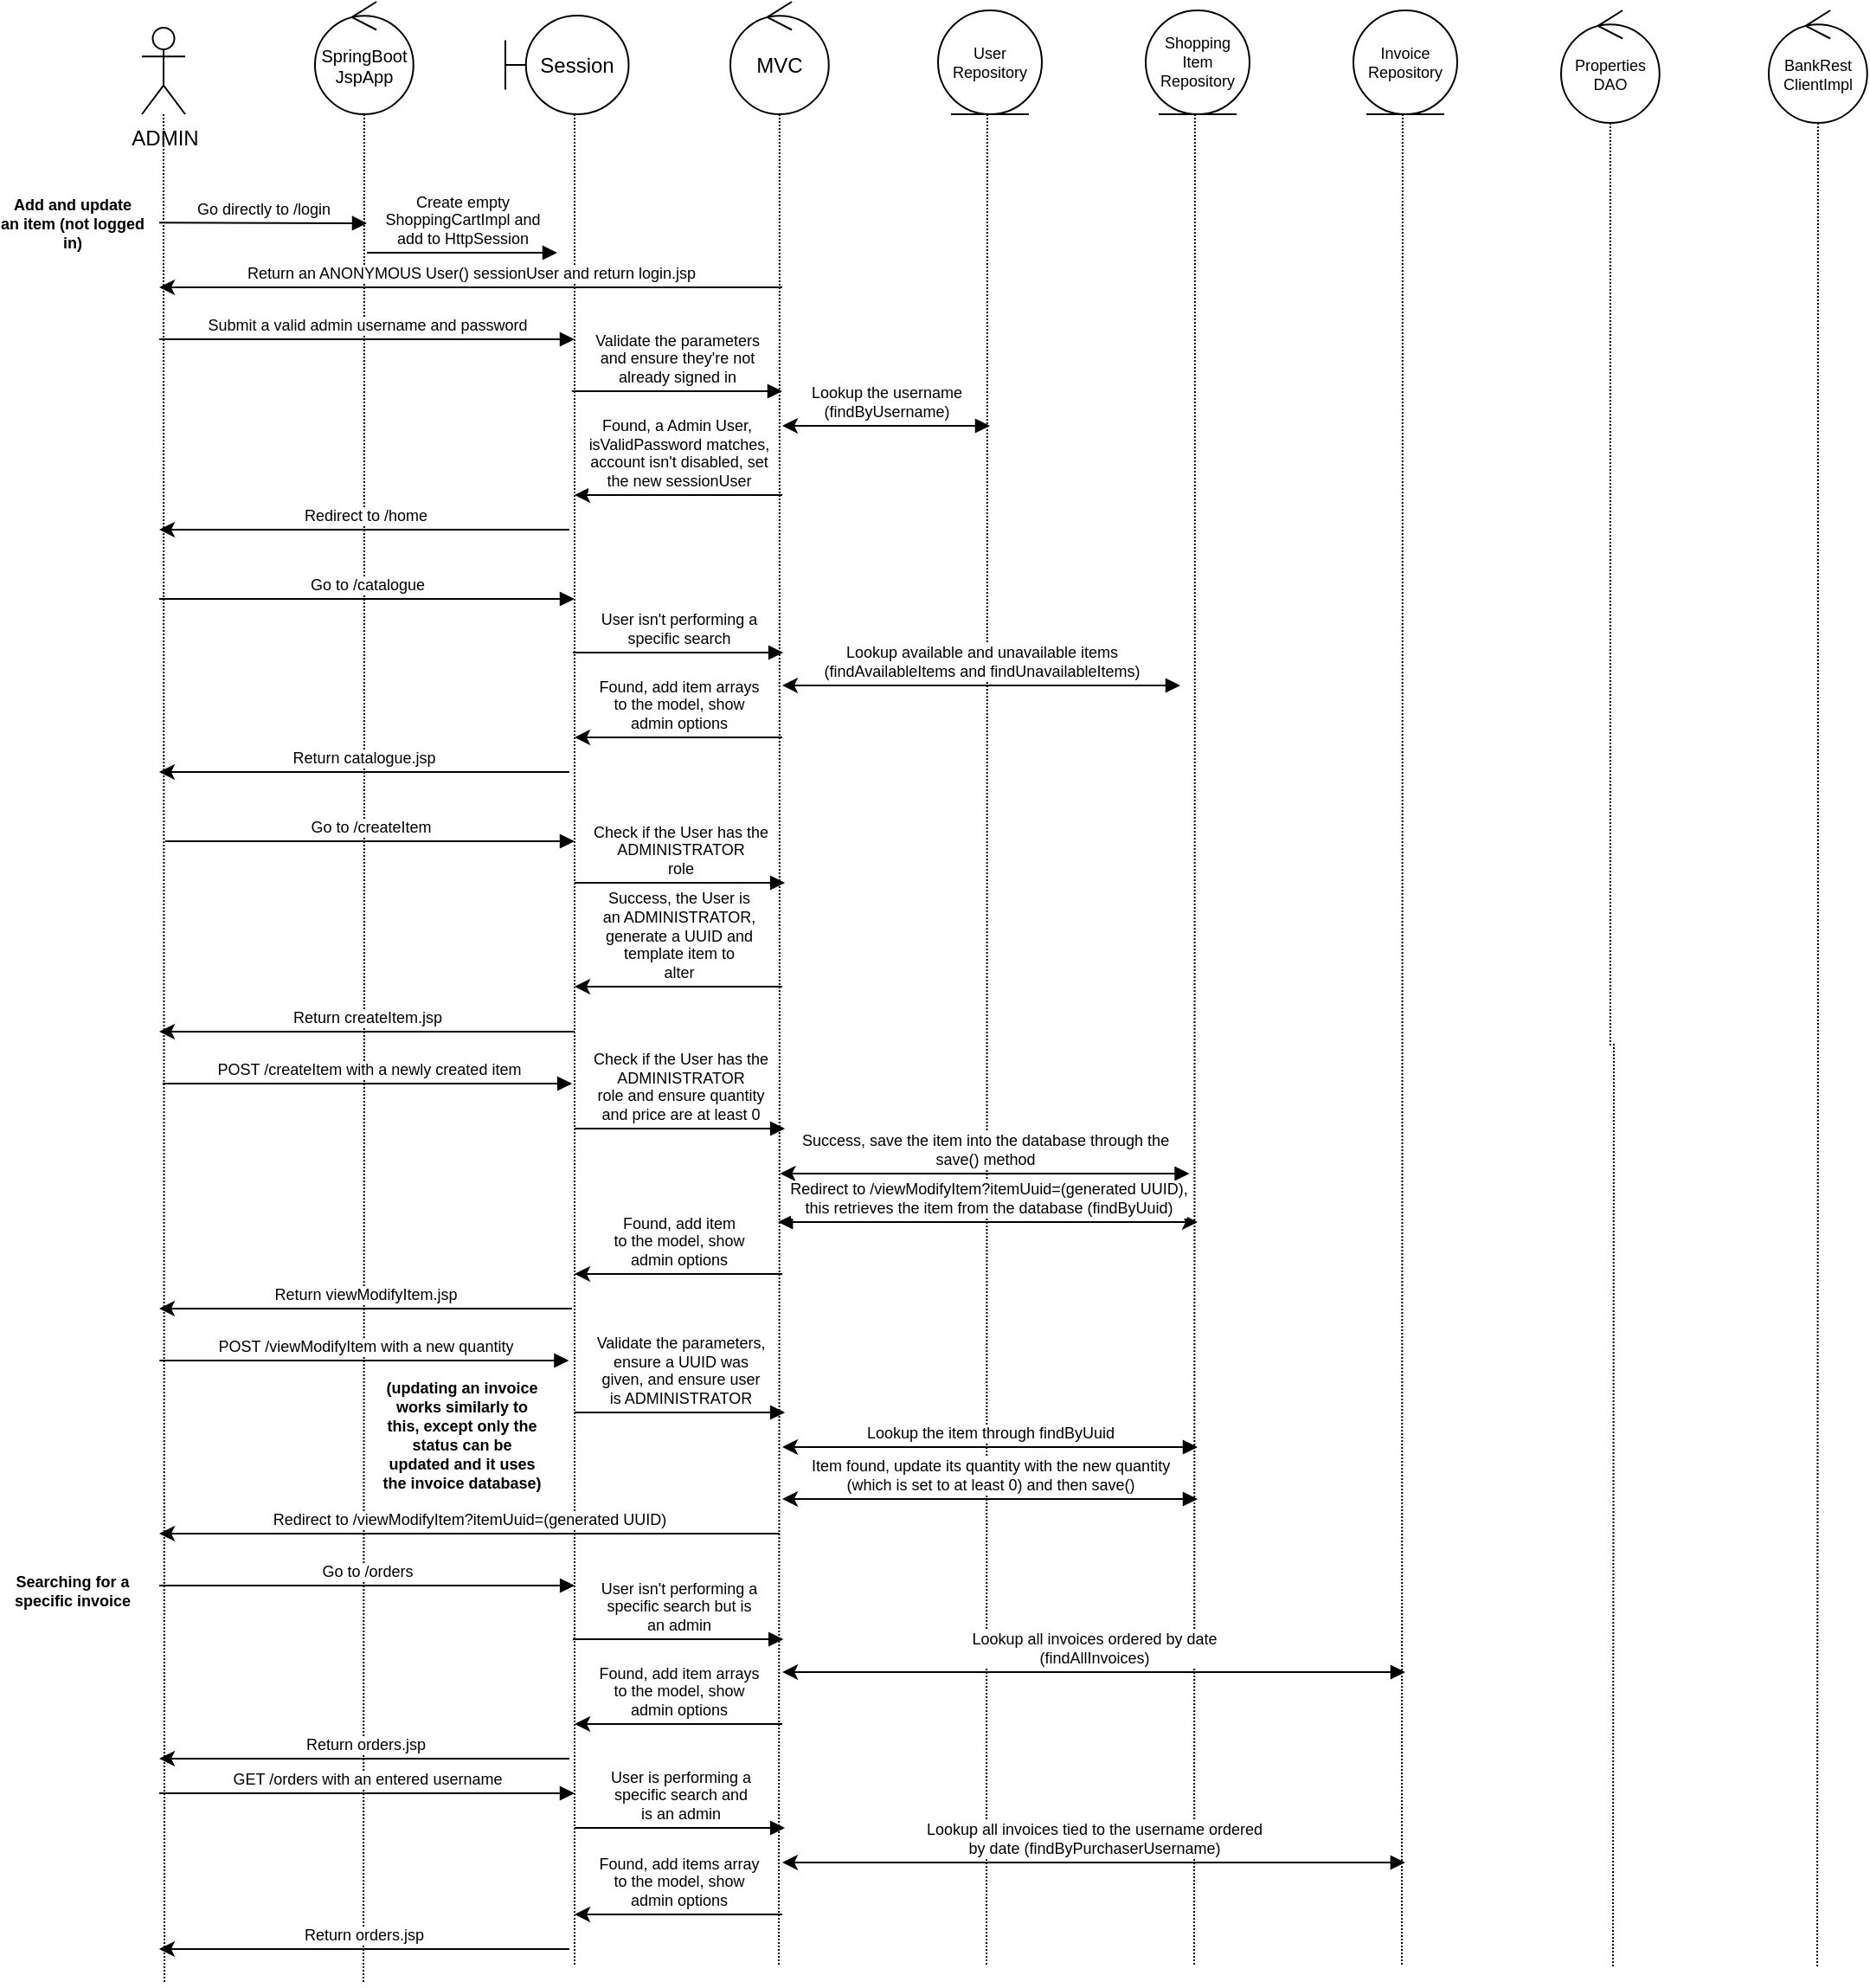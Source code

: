 <mxfile version="15.4.0" type="device"><diagram id="uPKC22LQkSR7L6LmUbK3" name="Page-1"><mxGraphModel dx="2048" dy="714" grid="1" gridSize="10" guides="1" tooltips="1" connect="1" arrows="1" fold="1" page="1" pageScale="1" pageWidth="827" pageHeight="1169" math="0" shadow="0"><root><mxCell id="0"/><mxCell id="1" parent="0"/><mxCell id="ylhWlEIOAUfmZ5ztLH5d-3" style="edgeStyle=orthogonalEdgeStyle;rounded=0;orthogonalLoop=1;jettySize=auto;html=1;endArrow=none;endFill=0;dashed=1;dashPattern=1 1;" edge="1" parent="1" source="ylhWlEIOAUfmZ5ztLH5d-4"><mxGeometry relative="1" as="geometry"><mxPoint x="83" y="1160" as="targetPoint"/><Array as="points"><mxPoint x="83" y="140"/><mxPoint x="83" y="140"/></Array></mxGeometry></mxCell><mxCell id="ylhWlEIOAUfmZ5ztLH5d-4" value="ADMIN" style="shape=umlActor;verticalLabelPosition=bottom;verticalAlign=top;html=1;outlineConnect=0;" vertex="1" parent="1"><mxGeometry x="70" y="30" width="25" height="50" as="geometry"/></mxCell><mxCell id="ylhWlEIOAUfmZ5ztLH5d-5" style="edgeStyle=orthogonalEdgeStyle;rounded=0;orthogonalLoop=1;jettySize=auto;html=1;dashed=1;dashPattern=1 1;fontSize=9;endArrow=none;endFill=0;" edge="1" parent="1" source="ylhWlEIOAUfmZ5ztLH5d-6"><mxGeometry relative="1" as="geometry"><mxPoint x="198" y="1160" as="targetPoint"/></mxGeometry></mxCell><mxCell id="ylhWlEIOAUfmZ5ztLH5d-6" value="SpringBoot&lt;br&gt;JspApp" style="ellipse;shape=umlControl;whiteSpace=wrap;html=1;fontSize=10;" vertex="1" parent="1"><mxGeometry x="170" y="15" width="56.88" height="65" as="geometry"/></mxCell><mxCell id="ylhWlEIOAUfmZ5ztLH5d-7" style="edgeStyle=orthogonalEdgeStyle;rounded=0;orthogonalLoop=1;jettySize=auto;html=1;dashed=1;dashPattern=1 1;fontSize=9;endArrow=none;endFill=0;" edge="1" parent="1" source="ylhWlEIOAUfmZ5ztLH5d-8"><mxGeometry relative="1" as="geometry"><mxPoint x="320" y="1150" as="targetPoint"/><Array as="points"><mxPoint x="320" y="220"/><mxPoint x="320" y="220"/></Array></mxGeometry></mxCell><mxCell id="ylhWlEIOAUfmZ5ztLH5d-8" value="Session" style="shape=umlBoundary;whiteSpace=wrap;html=1;" vertex="1" parent="1"><mxGeometry x="280" y="23" width="71.25" height="57" as="geometry"/></mxCell><mxCell id="ylhWlEIOAUfmZ5ztLH5d-9" style="edgeStyle=orthogonalEdgeStyle;rounded=0;orthogonalLoop=1;jettySize=auto;html=1;dashed=1;dashPattern=1 1;fontSize=9;endArrow=none;endFill=0;" edge="1" parent="1" source="ylhWlEIOAUfmZ5ztLH5d-10"><mxGeometry relative="1" as="geometry"><mxPoint x="438" y="1150" as="targetPoint"/></mxGeometry></mxCell><mxCell id="ylhWlEIOAUfmZ5ztLH5d-10" value="MVC" style="ellipse;shape=umlControl;whiteSpace=wrap;html=1;" vertex="1" parent="1"><mxGeometry x="410" y="15" width="56.88" height="65" as="geometry"/></mxCell><mxCell id="ylhWlEIOAUfmZ5ztLH5d-11" style="edgeStyle=orthogonalEdgeStyle;rounded=0;orthogonalLoop=1;jettySize=auto;html=1;dashed=1;dashPattern=1 1;fontSize=9;endArrow=none;endFill=0;" edge="1" parent="1"><mxGeometry relative="1" as="geometry"><mxPoint x="558" y="1150" as="targetPoint"/><mxPoint x="558.44" y="80" as="sourcePoint"/><Array as="points"><mxPoint x="558" y="360"/></Array></mxGeometry></mxCell><mxCell id="ylhWlEIOAUfmZ5ztLH5d-12" style="edgeStyle=orthogonalEdgeStyle;rounded=0;orthogonalLoop=1;jettySize=auto;html=1;dashed=1;dashPattern=1 1;fontSize=9;endArrow=none;endFill=0;" edge="1" parent="1"><mxGeometry relative="1" as="geometry"><mxPoint x="678" y="1150" as="targetPoint"/><mxPoint x="678.44" y="80" as="sourcePoint"/><Array as="points"><mxPoint x="678" y="360"/></Array></mxGeometry></mxCell><mxCell id="ylhWlEIOAUfmZ5ztLH5d-13" style="edgeStyle=orthogonalEdgeStyle;rounded=0;orthogonalLoop=1;jettySize=auto;html=1;dashed=1;dashPattern=1 1;fontSize=9;endArrow=none;endFill=0;" edge="1" parent="1" source="ylhWlEIOAUfmZ5ztLH5d-14"><mxGeometry relative="1" as="geometry"><mxPoint x="920" y="1150" as="targetPoint"/></mxGeometry></mxCell><mxCell id="ylhWlEIOAUfmZ5ztLH5d-14" value="Properties&lt;br&gt;DAO" style="ellipse;shape=umlControl;whiteSpace=wrap;html=1;fontSize=9;" vertex="1" parent="1"><mxGeometry x="890" y="20" width="56.88" height="65" as="geometry"/></mxCell><mxCell id="ylhWlEIOAUfmZ5ztLH5d-15" value="Add and update&#10;an item (not logged&#10;in)" style="text;align=center;fontStyle=1;verticalAlign=middle;spacingLeft=3;spacingRight=3;strokeColor=none;rotatable=0;points=[[0,0.5],[1,0.5]];portConstraint=eastwest;fontSize=9;" vertex="1" parent="1"><mxGeometry x="-10" y="130" width="80" height="26" as="geometry"/></mxCell><mxCell id="ylhWlEIOAUfmZ5ztLH5d-16" value="(updating an invoice&#10;works similarly to&#10;this, except only the&#10;status can be&#10;updated and it uses&#10;the invoice database)" style="text;align=center;fontStyle=1;verticalAlign=middle;spacingLeft=3;spacingRight=3;strokeColor=none;rotatable=0;points=[[0,0.5],[1,0.5]];portConstraint=eastwest;fontSize=9;" vertex="1" parent="1"><mxGeometry x="190" y="830" width="130" height="26" as="geometry"/></mxCell><mxCell id="ylhWlEIOAUfmZ5ztLH5d-17" value="Shopping&lt;br&gt;Item&lt;br&gt;Repository" style="ellipse;shape=umlEntity;whiteSpace=wrap;html=1;fontSize=9;" vertex="1" parent="1"><mxGeometry x="650" y="20" width="60" height="60" as="geometry"/></mxCell><mxCell id="ylhWlEIOAUfmZ5ztLH5d-18" value="User&lt;br&gt;Repository" style="ellipse;shape=umlEntity;whiteSpace=wrap;html=1;fontSize=9;" vertex="1" parent="1"><mxGeometry x="530" y="20" width="60" height="60" as="geometry"/></mxCell><mxCell id="ylhWlEIOAUfmZ5ztLH5d-19" style="edgeStyle=orthogonalEdgeStyle;rounded=0;orthogonalLoop=1;jettySize=auto;html=1;dashed=1;dashPattern=1 1;fontSize=9;endArrow=none;endFill=0;" edge="1" parent="1" source="ylhWlEIOAUfmZ5ztLH5d-20"><mxGeometry relative="1" as="geometry"><mxPoint x="1038" y="1150" as="targetPoint"/></mxGeometry></mxCell><mxCell id="ylhWlEIOAUfmZ5ztLH5d-20" value="BankRest&lt;br&gt;ClientImpl" style="ellipse;shape=umlControl;whiteSpace=wrap;html=1;fontSize=9;" vertex="1" parent="1"><mxGeometry x="1010" y="20" width="56.88" height="65" as="geometry"/></mxCell><mxCell id="ylhWlEIOAUfmZ5ztLH5d-21" value="Go directly to /login" style="html=1;verticalAlign=bottom;endArrow=block;rounded=0;fontSize=9;" edge="1" parent="1"><mxGeometry width="80" relative="1" as="geometry"><mxPoint x="80" y="142.66" as="sourcePoint"/><mxPoint x="200" y="143" as="targetPoint"/></mxGeometry></mxCell><mxCell id="ylhWlEIOAUfmZ5ztLH5d-22" value="Create empty&lt;br&gt;ShoppingCartImpl and&lt;br&gt;add to HttpSession" style="html=1;verticalAlign=bottom;endArrow=block;rounded=0;fontSize=9;" edge="1" parent="1"><mxGeometry width="80" relative="1" as="geometry"><mxPoint x="200" y="160" as="sourcePoint"/><mxPoint x="310" y="160" as="targetPoint"/></mxGeometry></mxCell><mxCell id="ylhWlEIOAUfmZ5ztLH5d-23" value="Return an ANONYMOUS User() sessionUser and return login.jsp" style="html=1;verticalAlign=bottom;endArrow=none;rounded=0;fontSize=9;startArrow=classic;startFill=1;endFill=0;" edge="1" parent="1"><mxGeometry width="80" relative="1" as="geometry"><mxPoint x="80" y="180" as="sourcePoint"/><mxPoint x="440" y="180" as="targetPoint"/></mxGeometry></mxCell><mxCell id="ylhWlEIOAUfmZ5ztLH5d-24" value="Submit a valid admin username and password" style="html=1;verticalAlign=bottom;endArrow=block;rounded=0;fontSize=9;" edge="1" parent="1"><mxGeometry width="80" relative="1" as="geometry"><mxPoint x="80" y="210" as="sourcePoint"/><mxPoint x="320" y="210" as="targetPoint"/></mxGeometry></mxCell><mxCell id="ylhWlEIOAUfmZ5ztLH5d-25" style="edgeStyle=orthogonalEdgeStyle;rounded=0;orthogonalLoop=1;jettySize=auto;html=1;dashed=1;dashPattern=1 1;fontSize=9;endArrow=none;endFill=0;" edge="1" parent="1"><mxGeometry relative="1" as="geometry"><mxPoint x="798" y="1150" as="targetPoint"/><mxPoint x="798.44" y="80" as="sourcePoint"/><Array as="points"><mxPoint x="798" y="360"/></Array></mxGeometry></mxCell><mxCell id="ylhWlEIOAUfmZ5ztLH5d-26" value="Invoice&lt;br&gt;Repository" style="ellipse;shape=umlEntity;whiteSpace=wrap;html=1;fontSize=9;" vertex="1" parent="1"><mxGeometry x="770" y="20" width="60" height="60" as="geometry"/></mxCell><mxCell id="ylhWlEIOAUfmZ5ztLH5d-27" value="Validate the parameters&lt;br&gt;and ensure they're not&lt;br&gt;already signed in" style="html=1;verticalAlign=bottom;endArrow=block;rounded=0;fontSize=9;" edge="1" parent="1"><mxGeometry width="80" relative="1" as="geometry"><mxPoint x="318.44" y="240" as="sourcePoint"/><mxPoint x="440" y="240" as="targetPoint"/><Array as="points"><mxPoint x="380" y="240"/></Array></mxGeometry></mxCell><mxCell id="ylhWlEIOAUfmZ5ztLH5d-28" value="Lookup the username&lt;br&gt;(findByUsername)" style="html=1;verticalAlign=bottom;endArrow=block;rounded=0;fontSize=9;startArrow=classic;startFill=1;" edge="1" parent="1"><mxGeometry width="80" relative="1" as="geometry"><mxPoint x="440" y="260" as="sourcePoint"/><mxPoint x="560" y="260" as="targetPoint"/><Array as="points"><mxPoint x="501.56" y="260"/></Array></mxGeometry></mxCell><mxCell id="ylhWlEIOAUfmZ5ztLH5d-29" value="Found, a Admin User,&amp;nbsp;&lt;br&gt;isValidPassword matches,&lt;br&gt;account isn't disabled, set&lt;br&gt;the new sessionUser" style="html=1;verticalAlign=bottom;endArrow=none;rounded=0;fontSize=9;startArrow=classic;startFill=1;endFill=0;" edge="1" parent="1"><mxGeometry width="80" relative="1" as="geometry"><mxPoint x="320" y="300" as="sourcePoint"/><mxPoint x="440" y="300" as="targetPoint"/><Array as="points"><mxPoint x="381.56" y="300"/></Array></mxGeometry></mxCell><mxCell id="ylhWlEIOAUfmZ5ztLH5d-30" value="Redirect to /home" style="html=1;verticalAlign=bottom;endArrow=none;rounded=0;fontSize=9;startArrow=classic;startFill=1;endFill=0;" edge="1" parent="1"><mxGeometry width="80" relative="1" as="geometry"><mxPoint x="80" y="320" as="sourcePoint"/><mxPoint x="317" y="320" as="targetPoint"/><Array as="points"><mxPoint x="258.56" y="320"/></Array></mxGeometry></mxCell><mxCell id="ylhWlEIOAUfmZ5ztLH5d-31" value="Go to /catalogue" style="html=1;verticalAlign=bottom;endArrow=block;rounded=0;fontSize=9;" edge="1" parent="1"><mxGeometry width="80" relative="1" as="geometry"><mxPoint x="80" y="360" as="sourcePoint"/><mxPoint x="320" y="360" as="targetPoint"/></mxGeometry></mxCell><mxCell id="ylhWlEIOAUfmZ5ztLH5d-32" value="User isn't performing a&lt;br&gt;specific search" style="html=1;verticalAlign=bottom;endArrow=block;rounded=0;fontSize=9;" edge="1" parent="1"><mxGeometry width="80" relative="1" as="geometry"><mxPoint x="319" y="391" as="sourcePoint"/><mxPoint x="440.56" y="391" as="targetPoint"/><Array as="points"><mxPoint x="380.56" y="391"/></Array></mxGeometry></mxCell><mxCell id="ylhWlEIOAUfmZ5ztLH5d-33" value="Lookup available and unavailable items&lt;br&gt;(findAvailableItems and findUnavailableItems)" style="html=1;verticalAlign=bottom;endArrow=block;rounded=0;fontSize=9;startArrow=classic;startFill=1;" edge="1" parent="1"><mxGeometry width="80" relative="1" as="geometry"><mxPoint x="440" y="410" as="sourcePoint"/><mxPoint x="670" y="410" as="targetPoint"/><Array as="points"><mxPoint x="501.56" y="410"/></Array></mxGeometry></mxCell><mxCell id="ylhWlEIOAUfmZ5ztLH5d-34" value="Found, add item arrays&lt;br&gt;to the model, show&lt;br&gt;admin options" style="html=1;verticalAlign=bottom;endArrow=none;rounded=0;fontSize=9;startArrow=classic;startFill=1;endFill=0;" edge="1" parent="1"><mxGeometry width="80" relative="1" as="geometry"><mxPoint x="320" y="440" as="sourcePoint"/><mxPoint x="440" y="440" as="targetPoint"/><Array as="points"><mxPoint x="381.56" y="440"/><mxPoint x="410" y="440"/></Array></mxGeometry></mxCell><mxCell id="ylhWlEIOAUfmZ5ztLH5d-35" value="Return catalogue.jsp" style="html=1;verticalAlign=bottom;endArrow=none;rounded=0;fontSize=9;startArrow=classic;startFill=1;endFill=0;" edge="1" parent="1"><mxGeometry width="80" relative="1" as="geometry"><mxPoint x="79.94" y="460" as="sourcePoint"/><mxPoint x="316.94" y="460" as="targetPoint"/><Array as="points"><mxPoint x="258.5" y="460"/></Array></mxGeometry></mxCell><mxCell id="ylhWlEIOAUfmZ5ztLH5d-36" value="Go to /createItem" style="html=1;verticalAlign=bottom;endArrow=block;rounded=0;fontSize=9;" edge="1" parent="1"><mxGeometry width="80" relative="1" as="geometry"><mxPoint x="83.44" y="500" as="sourcePoint"/><mxPoint x="320" y="500" as="targetPoint"/></mxGeometry></mxCell><mxCell id="ylhWlEIOAUfmZ5ztLH5d-37" value="Check if the User has the&lt;br&gt;ADMINISTRATOR&lt;br&gt;role" style="html=1;verticalAlign=bottom;endArrow=block;rounded=0;fontSize=9;" edge="1" parent="1"><mxGeometry width="80" relative="1" as="geometry"><mxPoint x="320" y="524" as="sourcePoint"/><mxPoint x="441.56" y="524" as="targetPoint"/><Array as="points"><mxPoint x="381.56" y="524"/></Array></mxGeometry></mxCell><mxCell id="ylhWlEIOAUfmZ5ztLH5d-57" value="Success, the User is&lt;br&gt;an ADMINISTRATOR,&lt;br&gt;generate a UUID and&lt;br&gt;template item to&lt;br&gt;alter" style="html=1;verticalAlign=bottom;endArrow=none;rounded=0;fontSize=9;startArrow=classic;startFill=1;endFill=0;" edge="1" parent="1"><mxGeometry width="80" relative="1" as="geometry"><mxPoint x="320" y="584" as="sourcePoint"/><mxPoint x="440" y="584" as="targetPoint"/><Array as="points"><mxPoint x="381.56" y="584"/><mxPoint x="410" y="584"/></Array></mxGeometry></mxCell><mxCell id="ylhWlEIOAUfmZ5ztLH5d-58" value="Return createItem.jsp" style="html=1;verticalAlign=bottom;endArrow=none;rounded=0;fontSize=9;startArrow=classic;startFill=1;endFill=0;" edge="1" parent="1"><mxGeometry width="80" relative="1" as="geometry"><mxPoint x="80" y="610" as="sourcePoint"/><mxPoint x="320" y="610" as="targetPoint"/><Array as="points"><mxPoint x="261.56" y="610"/><mxPoint x="290" y="610"/></Array></mxGeometry></mxCell><mxCell id="ylhWlEIOAUfmZ5ztLH5d-60" value="POST /createItem with a newly created item" style="html=1;verticalAlign=bottom;endArrow=block;rounded=0;fontSize=9;" edge="1" parent="1"><mxGeometry width="80" relative="1" as="geometry"><mxPoint x="82.0" y="640" as="sourcePoint"/><mxPoint x="318.56" y="640" as="targetPoint"/></mxGeometry></mxCell><mxCell id="ylhWlEIOAUfmZ5ztLH5d-61" value="Check if the User has the&lt;br&gt;ADMINISTRATOR&lt;br&gt;role and ensure quantity&lt;br&gt;and price are at least 0" style="html=1;verticalAlign=bottom;endArrow=block;rounded=0;fontSize=9;" edge="1" parent="1"><mxGeometry width="80" relative="1" as="geometry"><mxPoint x="320" y="666" as="sourcePoint"/><mxPoint x="441.56" y="666" as="targetPoint"/><Array as="points"><mxPoint x="381.56" y="666"/></Array></mxGeometry></mxCell><mxCell id="ylhWlEIOAUfmZ5ztLH5d-62" value="Success, save the item into the database through the&lt;br&gt;save() method" style="html=1;verticalAlign=bottom;endArrow=block;rounded=0;fontSize=9;startArrow=classic;startFill=1;" edge="1" parent="1"><mxGeometry width="80" relative="1" as="geometry"><mxPoint x="438.72" y="692" as="sourcePoint"/><mxPoint x="675.28" y="692" as="targetPoint"/></mxGeometry></mxCell><mxCell id="ylhWlEIOAUfmZ5ztLH5d-64" value="Redirect to&amp;nbsp;/viewModifyItem?itemUuid=(generated UUID),&lt;br&gt;this retrieves the item from the database (findByUuid)" style="html=1;verticalAlign=bottom;endArrow=block;rounded=0;fontSize=9;startArrow=classic;startFill=1;" edge="1" parent="1"><mxGeometry width="80" relative="1" as="geometry"><mxPoint x="680" y="720" as="sourcePoint"/><mxPoint x="437.56" y="720" as="targetPoint"/></mxGeometry></mxCell><mxCell id="ylhWlEIOAUfmZ5ztLH5d-66" value="Found, add item&lt;br&gt;to the model, show&lt;br&gt;admin options" style="html=1;verticalAlign=bottom;endArrow=none;rounded=0;fontSize=9;startArrow=classic;startFill=1;endFill=0;" edge="1" parent="1"><mxGeometry width="80" relative="1" as="geometry"><mxPoint x="320" y="750" as="sourcePoint"/><mxPoint x="440" y="750" as="targetPoint"/><Array as="points"><mxPoint x="381.56" y="750"/><mxPoint x="410" y="750"/></Array></mxGeometry></mxCell><mxCell id="ylhWlEIOAUfmZ5ztLH5d-67" value="Return viewModifyItem.jsp" style="html=1;verticalAlign=bottom;endArrow=none;rounded=0;fontSize=9;startArrow=classic;startFill=1;endFill=0;" edge="1" parent="1"><mxGeometry width="80" relative="1" as="geometry"><mxPoint x="80" y="770" as="sourcePoint"/><mxPoint x="318.44" y="770" as="targetPoint"/><Array as="points"><mxPoint x="260" y="770"/><mxPoint x="288.44" y="770"/></Array></mxGeometry></mxCell><mxCell id="ylhWlEIOAUfmZ5ztLH5d-68" value="POST /viewModifyItem with a new quantity" style="html=1;verticalAlign=bottom;endArrow=block;rounded=0;fontSize=9;" edge="1" parent="1"><mxGeometry width="80" relative="1" as="geometry"><mxPoint x="80.16" y="800" as="sourcePoint"/><mxPoint x="316.72" y="800" as="targetPoint"/></mxGeometry></mxCell><mxCell id="ylhWlEIOAUfmZ5ztLH5d-69" value="Validate the parameters,&lt;br&gt;ensure a UUID was&lt;br&gt;given, and ensure user&lt;br&gt;is ADMINISTRATOR" style="html=1;verticalAlign=bottom;endArrow=block;rounded=0;fontSize=9;" edge="1" parent="1"><mxGeometry width="80" relative="1" as="geometry"><mxPoint x="320.0" y="830" as="sourcePoint"/><mxPoint x="441.56" y="830" as="targetPoint"/><Array as="points"><mxPoint x="381.56" y="830"/></Array></mxGeometry></mxCell><mxCell id="ylhWlEIOAUfmZ5ztLH5d-70" value="Lookup the item through findByUuid" style="html=1;verticalAlign=bottom;endArrow=block;rounded=0;fontSize=9;startArrow=classic;startFill=1;" edge="1" parent="1"><mxGeometry width="80" relative="1" as="geometry"><mxPoint x="440" y="850" as="sourcePoint"/><mxPoint x="680" y="850" as="targetPoint"/><Array as="points"><mxPoint x="501.56" y="850"/></Array></mxGeometry></mxCell><mxCell id="ylhWlEIOAUfmZ5ztLH5d-71" value="Item found, update its quantity with the new quantity&lt;br&gt;(which is set to at least 0) and then save()" style="html=1;verticalAlign=bottom;endArrow=block;rounded=0;fontSize=9;startArrow=classic;startFill=1;" edge="1" parent="1"><mxGeometry width="80" relative="1" as="geometry"><mxPoint x="440" y="880" as="sourcePoint"/><mxPoint x="680" y="880" as="targetPoint"/><Array as="points"><mxPoint x="501.56" y="880"/></Array></mxGeometry></mxCell><mxCell id="ylhWlEIOAUfmZ5ztLH5d-72" value="Redirect to /viewModifyItem?itemUuid=(generated UUID)" style="html=1;verticalAlign=bottom;endArrow=none;rounded=0;fontSize=9;startArrow=classic;startFill=1;endFill=0;" edge="1" parent="1"><mxGeometry width="80" relative="1" as="geometry"><mxPoint x="80" y="900" as="sourcePoint"/><mxPoint x="438.44" y="900" as="targetPoint"/><Array as="points"><mxPoint x="380" y="900"/><mxPoint x="408.44" y="900"/></Array></mxGeometry></mxCell><mxCell id="ylhWlEIOAUfmZ5ztLH5d-73" value="Searching for a&#10;specific invoice" style="text;align=center;fontStyle=1;verticalAlign=middle;spacingLeft=3;spacingRight=3;strokeColor=none;rotatable=0;points=[[0,0.5],[1,0.5]];portConstraint=eastwest;fontSize=9;" vertex="1" parent="1"><mxGeometry x="-10" y="920" width="80" height="26" as="geometry"/></mxCell><mxCell id="ylhWlEIOAUfmZ5ztLH5d-75" value="Go to /orders" style="html=1;verticalAlign=bottom;endArrow=block;rounded=0;fontSize=9;" edge="1" parent="1"><mxGeometry width="80" relative="1" as="geometry"><mxPoint x="80.06" y="930.0" as="sourcePoint"/><mxPoint x="320.06" y="930.0" as="targetPoint"/></mxGeometry></mxCell><mxCell id="ylhWlEIOAUfmZ5ztLH5d-76" value="User isn't performing a&lt;br&gt;specific search but is&lt;br&gt;an admin" style="html=1;verticalAlign=bottom;endArrow=block;rounded=0;fontSize=9;" edge="1" parent="1"><mxGeometry width="80" relative="1" as="geometry"><mxPoint x="319.06" y="961.0" as="sourcePoint"/><mxPoint x="440.62" y="961.0" as="targetPoint"/><Array as="points"><mxPoint x="380.62" y="961"/></Array></mxGeometry></mxCell><mxCell id="ylhWlEIOAUfmZ5ztLH5d-77" value="Lookup all invoices ordered by date&lt;br&gt;(findAllInvoices)" style="html=1;verticalAlign=bottom;endArrow=block;rounded=0;fontSize=9;startArrow=classic;startFill=1;" edge="1" parent="1"><mxGeometry width="80" relative="1" as="geometry"><mxPoint x="440.06" y="980.0" as="sourcePoint"/><mxPoint x="800" y="980" as="targetPoint"/><Array as="points"><mxPoint x="501.62" y="980"/></Array></mxGeometry></mxCell><mxCell id="ylhWlEIOAUfmZ5ztLH5d-78" value="Found, add item arrays&lt;br&gt;to the model, show&lt;br&gt;admin options" style="html=1;verticalAlign=bottom;endArrow=none;rounded=0;fontSize=9;startArrow=classic;startFill=1;endFill=0;" edge="1" parent="1"><mxGeometry width="80" relative="1" as="geometry"><mxPoint x="320.06" y="1010.0" as="sourcePoint"/><mxPoint x="440.06" y="1010.0" as="targetPoint"/><Array as="points"><mxPoint x="381.62" y="1010"/><mxPoint x="410.06" y="1010"/></Array></mxGeometry></mxCell><mxCell id="ylhWlEIOAUfmZ5ztLH5d-79" value="Return orders.jsp" style="html=1;verticalAlign=bottom;endArrow=none;rounded=0;fontSize=9;startArrow=classic;startFill=1;endFill=0;" edge="1" parent="1"><mxGeometry width="80" relative="1" as="geometry"><mxPoint x="80.0" y="1030" as="sourcePoint"/><mxPoint x="317.0" y="1030" as="targetPoint"/><Array as="points"><mxPoint x="258.56" y="1030"/></Array></mxGeometry></mxCell><mxCell id="ylhWlEIOAUfmZ5ztLH5d-80" value="GET /orders with an entered username" style="html=1;verticalAlign=bottom;endArrow=block;rounded=0;fontSize=9;" edge="1" parent="1"><mxGeometry width="80" relative="1" as="geometry"><mxPoint x="80.0" y="1050" as="sourcePoint"/><mxPoint x="320.0" y="1050" as="targetPoint"/></mxGeometry></mxCell><mxCell id="ylhWlEIOAUfmZ5ztLH5d-81" value="User is performing a&lt;br&gt;specific search and&lt;br&gt;is an admin" style="html=1;verticalAlign=bottom;endArrow=block;rounded=0;fontSize=9;" edge="1" parent="1"><mxGeometry width="80" relative="1" as="geometry"><mxPoint x="320.0" y="1070" as="sourcePoint"/><mxPoint x="441.56" y="1070" as="targetPoint"/><Array as="points"><mxPoint x="381.56" y="1070"/></Array></mxGeometry></mxCell><mxCell id="ylhWlEIOAUfmZ5ztLH5d-82" value="Lookup all invoices tied to the username ordered&lt;br&gt;by date (findByPurchaserUsername)" style="html=1;verticalAlign=bottom;endArrow=block;rounded=0;fontSize=9;startArrow=classic;startFill=1;" edge="1" parent="1"><mxGeometry width="80" relative="1" as="geometry"><mxPoint x="440.0" y="1090" as="sourcePoint"/><mxPoint x="799.94" y="1090" as="targetPoint"/><Array as="points"><mxPoint x="501.56" y="1090"/></Array></mxGeometry></mxCell><mxCell id="ylhWlEIOAUfmZ5ztLH5d-83" value="Found, add items array&lt;br&gt;to the model, show&lt;br&gt;admin options" style="html=1;verticalAlign=bottom;endArrow=none;rounded=0;fontSize=9;startArrow=classic;startFill=1;endFill=0;" edge="1" parent="1"><mxGeometry width="80" relative="1" as="geometry"><mxPoint x="320.0" y="1120.0" as="sourcePoint"/><mxPoint x="440.0" y="1120.0" as="targetPoint"/><Array as="points"><mxPoint x="381.56" y="1120"/><mxPoint x="410" y="1120"/></Array></mxGeometry></mxCell><mxCell id="ylhWlEIOAUfmZ5ztLH5d-85" value="Return orders.jsp" style="html=1;verticalAlign=bottom;endArrow=none;rounded=0;fontSize=9;startArrow=classic;startFill=1;endFill=0;" edge="1" parent="1"><mxGeometry width="80" relative="1" as="geometry"><mxPoint x="79.94" y="1140.0" as="sourcePoint"/><mxPoint x="316.94" y="1140.0" as="targetPoint"/><Array as="points"><mxPoint x="258.5" y="1140"/></Array></mxGeometry></mxCell></root></mxGraphModel></diagram></mxfile>